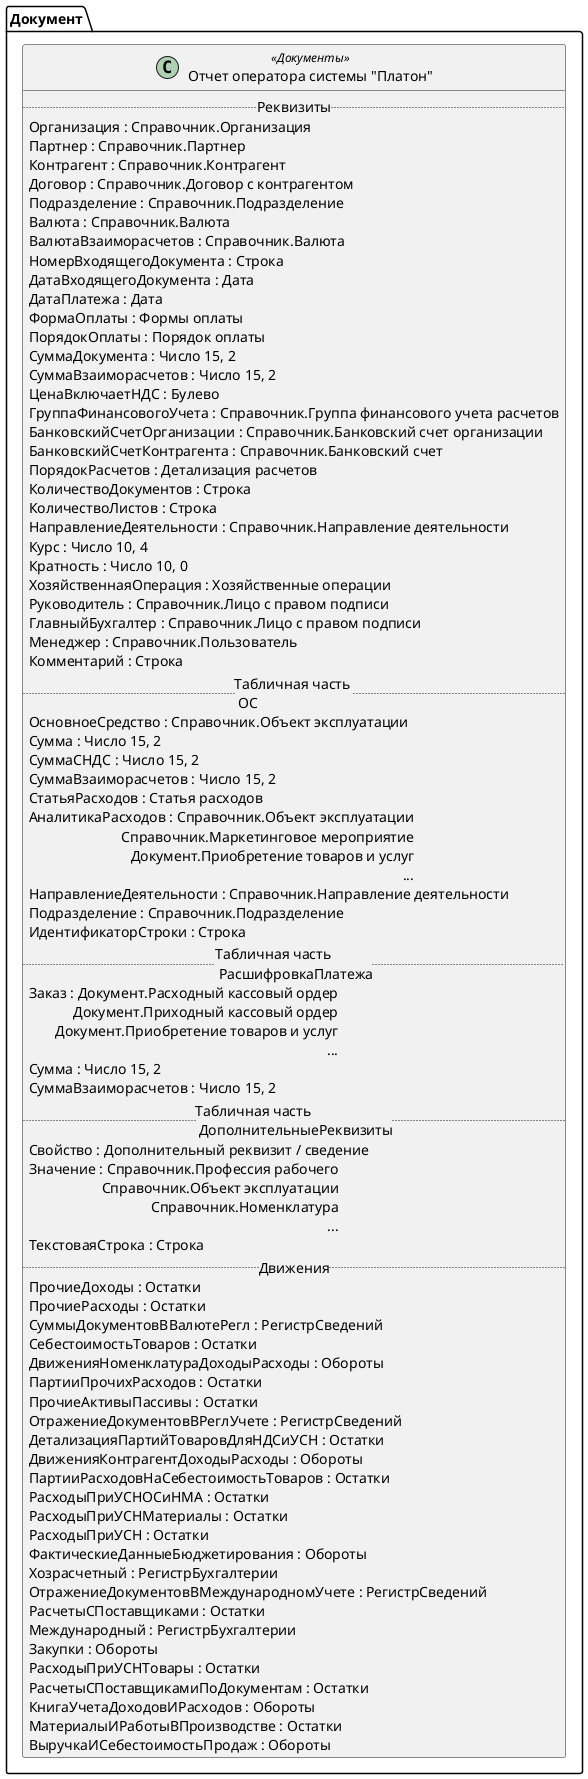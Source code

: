 ﻿@startuml ОтчетОператораСистемыПлатон
'!include templates.wsd
'..\include templates.wsd
class Документ.ОтчетОператораСистемыПлатон as "Отчет оператора системы "Платон"" <<Документы>>
{
..Реквизиты..
Организация : Справочник.Организация
Партнер : Справочник.Партнер
Контрагент : Справочник.Контрагент
Договор : Справочник.Договор с контрагентом
Подразделение : Справочник.Подразделение
Валюта : Справочник.Валюта
ВалютаВзаиморасчетов : Справочник.Валюта
НомерВходящегоДокумента : Строка
ДатаВходящегоДокумента : Дата
ДатаПлатежа : Дата
ФормаОплаты : Формы оплаты
ПорядокОплаты : Порядок оплаты
СуммаДокумента : Число 15, 2
СуммаВзаиморасчетов : Число 15, 2
ЦенаВключаетНДС : Булево
ГруппаФинансовогоУчета : Справочник.Группа финансового учета расчетов
БанковскийСчетОрганизации : Справочник.Банковский счет организации
БанковскийСчетКонтрагента : Справочник.Банковский счет
ПорядокРасчетов : Детализация расчетов
КоличествоДокументов : Строка
КоличествоЛистов : Строка
НаправлениеДеятельности : Справочник.Направление деятельности
Курс : Число 10, 4
Кратность : Число 10, 0
ХозяйственнаяОперация : Хозяйственные операции
Руководитель : Справочник.Лицо с правом подписи
ГлавныйБухгалтер : Справочник.Лицо с правом подписи
Менеджер : Справочник.Пользователь
Комментарий : Строка
..Табличная часть \n ОС..
ОсновноеСредство : Справочник.Объект эксплуатации
Сумма : Число 15, 2
СуммаСНДС : Число 15, 2
СуммаВзаиморасчетов : Число 15, 2
СтатьяРасходов : Статья расходов
АналитикаРасходов : Справочник.Объект эксплуатации\rСправочник.Маркетинговое мероприятие\rДокумент.Приобретение товаров и услуг\r...
НаправлениеДеятельности : Справочник.Направление деятельности
Подразделение : Справочник.Подразделение
ИдентификаторСтроки : Строка
..Табличная часть \n РасшифровкаПлатежа..
Заказ : Документ.Расходный кассовый ордер\rДокумент.Приходный кассовый ордер\rДокумент.Приобретение товаров и услуг\r...
Сумма : Число 15, 2
СуммаВзаиморасчетов : Число 15, 2
..Табличная часть \n ДополнительныеРеквизиты..
Свойство : Дополнительный реквизит / сведение
Значение : Справочник.Профессия рабочего\rСправочник.Объект эксплуатации\rСправочник.Номенклатура\r...
ТекстоваяСтрока : Строка
..Движения..
ПрочиеДоходы : Остатки
ПрочиеРасходы : Остатки
СуммыДокументовВВалютеРегл : РегистрСведений
СебестоимостьТоваров : Остатки
ДвиженияНоменклатураДоходыРасходы : Обороты
ПартииПрочихРасходов : Остатки
ПрочиеАктивыПассивы : Остатки
ОтражениеДокументовВРеглУчете : РегистрСведений
ДетализацияПартийТоваровДляНДСиУСН : Остатки
ДвиженияКонтрагентДоходыРасходы : Обороты
ПартииРасходовНаСебестоимостьТоваров : Остатки
РасходыПриУСНОСиНМА : Остатки
РасходыПриУСНМатериалы : Остатки
РасходыПриУСН : Остатки
ФактическиеДанныеБюджетирования : Обороты
Хозрасчетный : РегистрБухгалтерии
ОтражениеДокументовВМеждународномУчете : РегистрСведений
РасчетыСПоставщиками : Остатки
Международный : РегистрБухгалтерии
Закупки : Обороты
РасходыПриУСНТовары : Остатки
РасчетыСПоставщикамиПоДокументам : Остатки
КнигаУчетаДоходовИРасходов : Обороты
МатериалыИРаботыВПроизводстве : Остатки
ВыручкаИСебестоимостьПродаж : Обороты
}
@enduml
